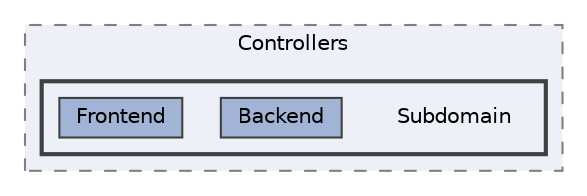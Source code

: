 digraph "app/Http/Controllers/Subdomain"
{
 // LATEX_PDF_SIZE
  bgcolor="transparent";
  edge [fontname=Helvetica,fontsize=10,labelfontname=Helvetica,labelfontsize=10];
  node [fontname=Helvetica,fontsize=10,shape=box,height=0.2,width=0.4];
  compound=true
  subgraph clusterdir_27ba1f74dc73f44d4e9ca42f2dd266ec {
    graph [ bgcolor="#edf0f7", pencolor="grey50", label="Controllers", fontname=Helvetica,fontsize=10 style="filled,dashed", URL="dir_27ba1f74dc73f44d4e9ca42f2dd266ec.html",tooltip=""]
  subgraph clusterdir_f9537496a881d04275d19e4748b205ef {
    graph [ bgcolor="#edf0f7", pencolor="grey25", label="", fontname=Helvetica,fontsize=10 style="filled,bold", URL="dir_f9537496a881d04275d19e4748b205ef.html",tooltip=""]
    dir_f9537496a881d04275d19e4748b205ef [shape=plaintext, label="Subdomain"];
  dir_a56ca74a6ddf251f80831f10be4a7461 [label="Backend", fillcolor="#a2b4d6", color="grey25", style="filled", URL="dir_a56ca74a6ddf251f80831f10be4a7461.html",tooltip=""];
  dir_c92beb4a63afa4cd692506ac159e5d5e [label="Frontend", fillcolor="#a2b4d6", color="grey25", style="filled", URL="dir_c92beb4a63afa4cd692506ac159e5d5e.html",tooltip=""];
  }
  }
}
